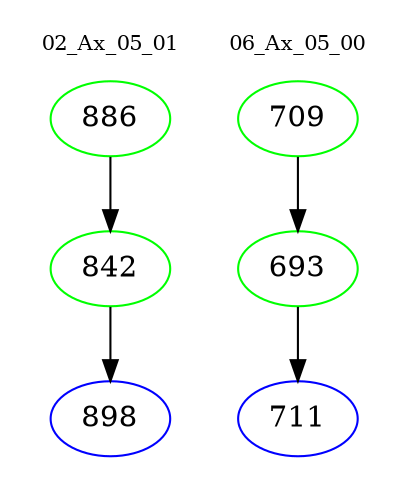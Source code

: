 digraph{
subgraph cluster_0 {
color = white
label = "02_Ax_05_01";
fontsize=10;
T0_886 [label="886", color="green"]
T0_886 -> T0_842 [color="black"]
T0_842 [label="842", color="green"]
T0_842 -> T0_898 [color="black"]
T0_898 [label="898", color="blue"]
}
subgraph cluster_1 {
color = white
label = "06_Ax_05_00";
fontsize=10;
T1_709 [label="709", color="green"]
T1_709 -> T1_693 [color="black"]
T1_693 [label="693", color="green"]
T1_693 -> T1_711 [color="black"]
T1_711 [label="711", color="blue"]
}
}
